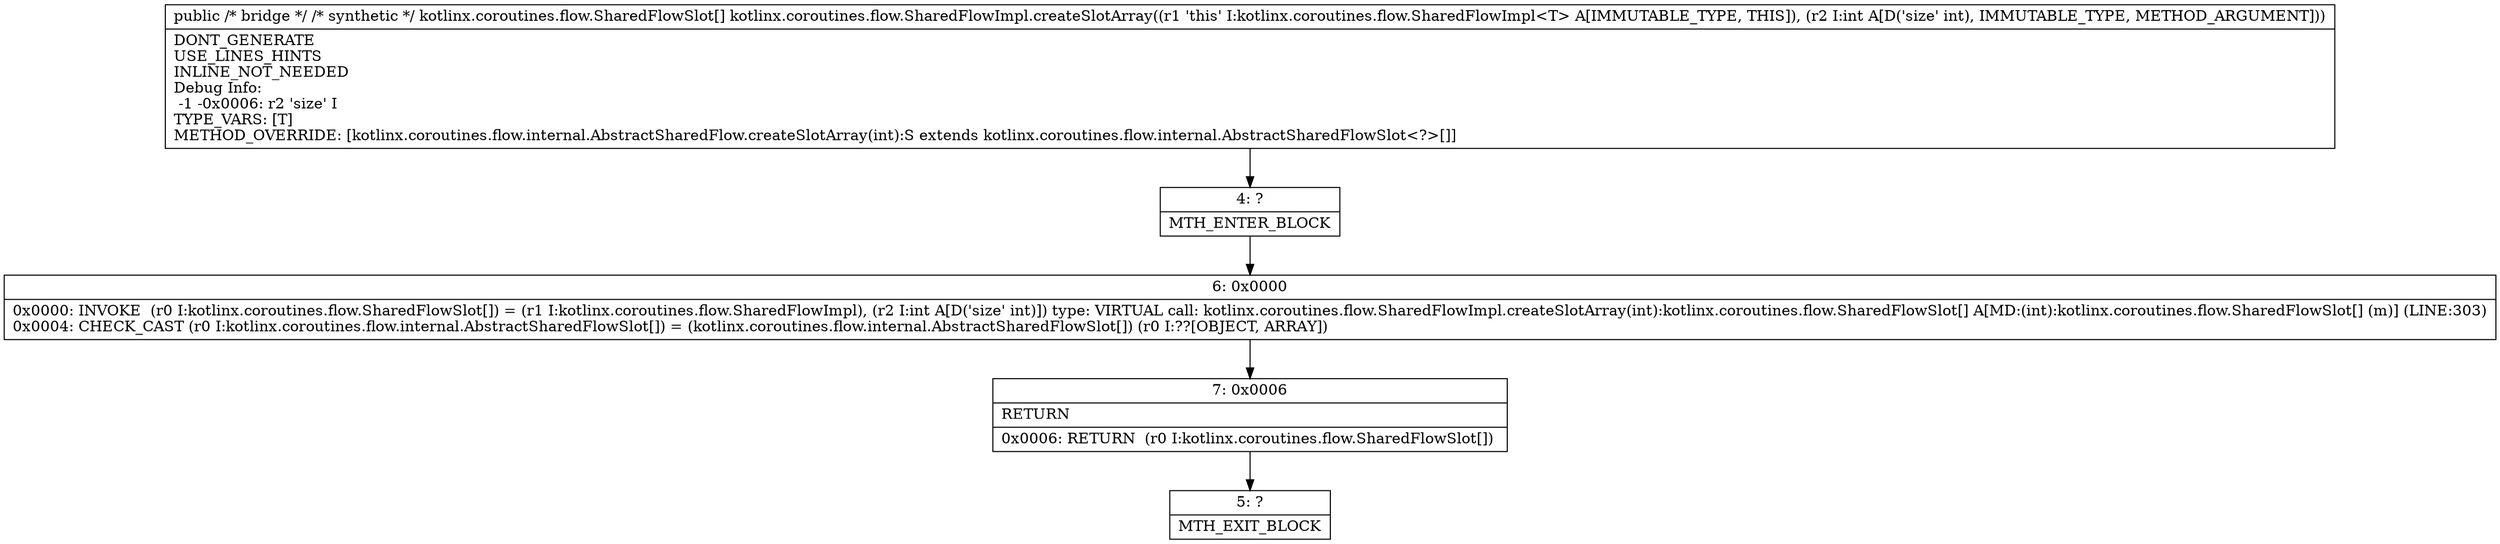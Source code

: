 digraph "CFG forkotlinx.coroutines.flow.SharedFlowImpl.createSlotArray(I)[Lkotlinx\/coroutines\/flow\/internal\/AbstractSharedFlowSlot;" {
Node_4 [shape=record,label="{4\:\ ?|MTH_ENTER_BLOCK\l}"];
Node_6 [shape=record,label="{6\:\ 0x0000|0x0000: INVOKE  (r0 I:kotlinx.coroutines.flow.SharedFlowSlot[]) = (r1 I:kotlinx.coroutines.flow.SharedFlowImpl), (r2 I:int A[D('size' int)]) type: VIRTUAL call: kotlinx.coroutines.flow.SharedFlowImpl.createSlotArray(int):kotlinx.coroutines.flow.SharedFlowSlot[] A[MD:(int):kotlinx.coroutines.flow.SharedFlowSlot[] (m)] (LINE:303)\l0x0004: CHECK_CAST (r0 I:kotlinx.coroutines.flow.internal.AbstractSharedFlowSlot[]) = (kotlinx.coroutines.flow.internal.AbstractSharedFlowSlot[]) (r0 I:??[OBJECT, ARRAY]) \l}"];
Node_7 [shape=record,label="{7\:\ 0x0006|RETURN\l|0x0006: RETURN  (r0 I:kotlinx.coroutines.flow.SharedFlowSlot[]) \l}"];
Node_5 [shape=record,label="{5\:\ ?|MTH_EXIT_BLOCK\l}"];
MethodNode[shape=record,label="{public \/* bridge *\/ \/* synthetic *\/ kotlinx.coroutines.flow.SharedFlowSlot[] kotlinx.coroutines.flow.SharedFlowImpl.createSlotArray((r1 'this' I:kotlinx.coroutines.flow.SharedFlowImpl\<T\> A[IMMUTABLE_TYPE, THIS]), (r2 I:int A[D('size' int), IMMUTABLE_TYPE, METHOD_ARGUMENT]))  | DONT_GENERATE\lUSE_LINES_HINTS\lINLINE_NOT_NEEDED\lDebug Info:\l  \-1 \-0x0006: r2 'size' I\lTYPE_VARS: [T]\lMETHOD_OVERRIDE: [kotlinx.coroutines.flow.internal.AbstractSharedFlow.createSlotArray(int):S extends kotlinx.coroutines.flow.internal.AbstractSharedFlowSlot\<?\>[]]\l}"];
MethodNode -> Node_4;Node_4 -> Node_6;
Node_6 -> Node_7;
Node_7 -> Node_5;
}

